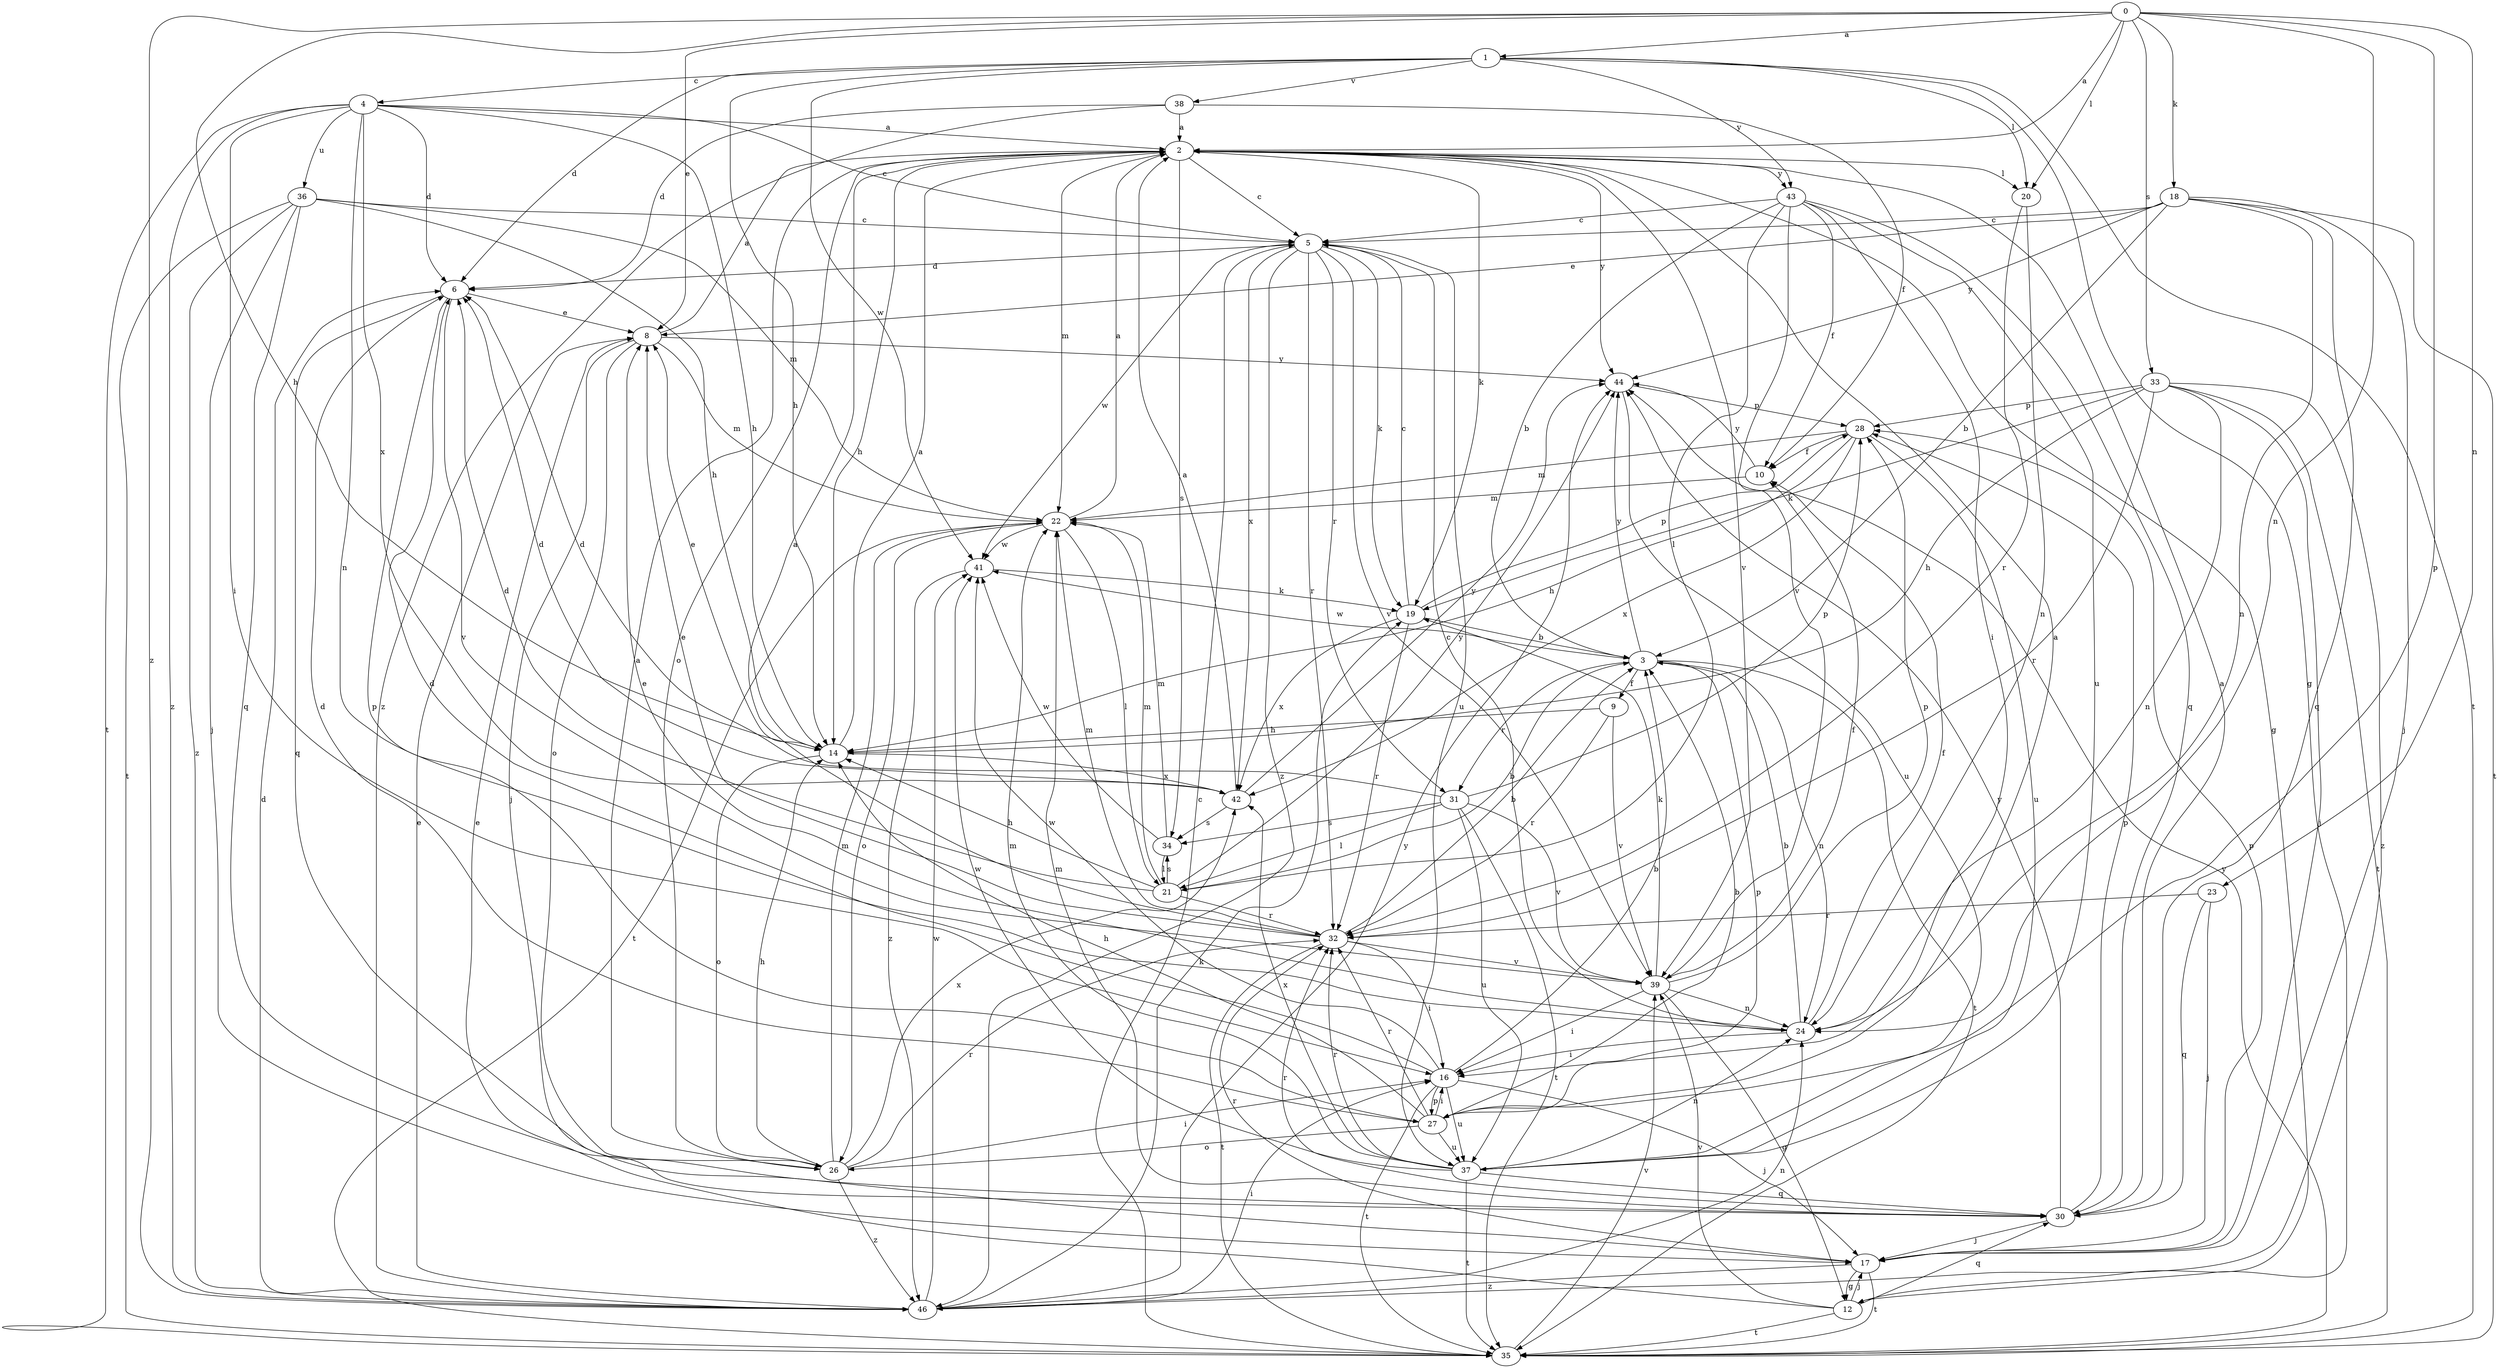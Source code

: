 strict digraph  {
0;
1;
2;
3;
4;
5;
6;
8;
9;
10;
12;
14;
16;
17;
18;
19;
20;
21;
22;
23;
24;
26;
27;
28;
30;
31;
32;
33;
34;
35;
36;
37;
38;
39;
41;
42;
43;
44;
46;
0 -> 1  [label=a];
0 -> 2  [label=a];
0 -> 8  [label=e];
0 -> 14  [label=h];
0 -> 18  [label=k];
0 -> 20  [label=l];
0 -> 23  [label=n];
0 -> 24  [label=n];
0 -> 27  [label=p];
0 -> 33  [label=s];
0 -> 46  [label=z];
1 -> 4  [label=c];
1 -> 6  [label=d];
1 -> 12  [label=g];
1 -> 14  [label=h];
1 -> 20  [label=l];
1 -> 35  [label=t];
1 -> 38  [label=v];
1 -> 41  [label=w];
1 -> 43  [label=y];
2 -> 5  [label=c];
2 -> 12  [label=g];
2 -> 14  [label=h];
2 -> 19  [label=k];
2 -> 20  [label=l];
2 -> 22  [label=m];
2 -> 26  [label=o];
2 -> 34  [label=s];
2 -> 39  [label=v];
2 -> 43  [label=y];
2 -> 44  [label=y];
3 -> 9  [label=f];
3 -> 24  [label=n];
3 -> 27  [label=p];
3 -> 31  [label=r];
3 -> 35  [label=t];
3 -> 41  [label=w];
3 -> 44  [label=y];
4 -> 2  [label=a];
4 -> 5  [label=c];
4 -> 6  [label=d];
4 -> 14  [label=h];
4 -> 16  [label=i];
4 -> 24  [label=n];
4 -> 35  [label=t];
4 -> 36  [label=u];
4 -> 42  [label=x];
4 -> 46  [label=z];
5 -> 6  [label=d];
5 -> 19  [label=k];
5 -> 31  [label=r];
5 -> 32  [label=r];
5 -> 37  [label=u];
5 -> 39  [label=v];
5 -> 41  [label=w];
5 -> 42  [label=x];
5 -> 46  [label=z];
6 -> 8  [label=e];
6 -> 27  [label=p];
6 -> 30  [label=q];
6 -> 39  [label=v];
8 -> 2  [label=a];
8 -> 17  [label=j];
8 -> 22  [label=m];
8 -> 26  [label=o];
8 -> 44  [label=y];
9 -> 14  [label=h];
9 -> 32  [label=r];
9 -> 39  [label=v];
10 -> 22  [label=m];
10 -> 44  [label=y];
12 -> 8  [label=e];
12 -> 17  [label=j];
12 -> 30  [label=q];
12 -> 35  [label=t];
12 -> 39  [label=v];
14 -> 2  [label=a];
14 -> 8  [label=e];
14 -> 26  [label=o];
14 -> 42  [label=x];
16 -> 3  [label=b];
16 -> 6  [label=d];
16 -> 17  [label=j];
16 -> 27  [label=p];
16 -> 35  [label=t];
16 -> 37  [label=u];
16 -> 41  [label=w];
17 -> 12  [label=g];
17 -> 28  [label=p];
17 -> 32  [label=r];
17 -> 35  [label=t];
17 -> 46  [label=z];
18 -> 3  [label=b];
18 -> 5  [label=c];
18 -> 8  [label=e];
18 -> 17  [label=j];
18 -> 24  [label=n];
18 -> 30  [label=q];
18 -> 35  [label=t];
18 -> 44  [label=y];
19 -> 3  [label=b];
19 -> 5  [label=c];
19 -> 28  [label=p];
19 -> 32  [label=r];
19 -> 42  [label=x];
20 -> 24  [label=n];
20 -> 32  [label=r];
21 -> 3  [label=b];
21 -> 6  [label=d];
21 -> 14  [label=h];
21 -> 22  [label=m];
21 -> 32  [label=r];
21 -> 34  [label=s];
21 -> 44  [label=y];
22 -> 2  [label=a];
22 -> 21  [label=l];
22 -> 26  [label=o];
22 -> 35  [label=t];
22 -> 41  [label=w];
23 -> 17  [label=j];
23 -> 30  [label=q];
23 -> 32  [label=r];
24 -> 3  [label=b];
24 -> 5  [label=c];
24 -> 8  [label=e];
24 -> 10  [label=f];
24 -> 16  [label=i];
26 -> 2  [label=a];
26 -> 14  [label=h];
26 -> 16  [label=i];
26 -> 22  [label=m];
26 -> 32  [label=r];
26 -> 42  [label=x];
26 -> 46  [label=z];
27 -> 2  [label=a];
27 -> 3  [label=b];
27 -> 6  [label=d];
27 -> 14  [label=h];
27 -> 16  [label=i];
27 -> 26  [label=o];
27 -> 32  [label=r];
27 -> 37  [label=u];
28 -> 10  [label=f];
28 -> 14  [label=h];
28 -> 22  [label=m];
28 -> 37  [label=u];
28 -> 42  [label=x];
30 -> 2  [label=a];
30 -> 17  [label=j];
30 -> 22  [label=m];
30 -> 28  [label=p];
30 -> 32  [label=r];
30 -> 44  [label=y];
31 -> 6  [label=d];
31 -> 21  [label=l];
31 -> 28  [label=p];
31 -> 34  [label=s];
31 -> 35  [label=t];
31 -> 37  [label=u];
31 -> 39  [label=v];
32 -> 2  [label=a];
32 -> 3  [label=b];
32 -> 8  [label=e];
32 -> 16  [label=i];
32 -> 22  [label=m];
32 -> 35  [label=t];
32 -> 39  [label=v];
33 -> 14  [label=h];
33 -> 17  [label=j];
33 -> 19  [label=k];
33 -> 24  [label=n];
33 -> 28  [label=p];
33 -> 32  [label=r];
33 -> 35  [label=t];
33 -> 46  [label=z];
34 -> 21  [label=l];
34 -> 22  [label=m];
34 -> 41  [label=w];
35 -> 5  [label=c];
35 -> 39  [label=v];
35 -> 44  [label=y];
36 -> 5  [label=c];
36 -> 14  [label=h];
36 -> 17  [label=j];
36 -> 22  [label=m];
36 -> 30  [label=q];
36 -> 35  [label=t];
36 -> 46  [label=z];
37 -> 22  [label=m];
37 -> 24  [label=n];
37 -> 30  [label=q];
37 -> 32  [label=r];
37 -> 35  [label=t];
37 -> 41  [label=w];
37 -> 42  [label=x];
38 -> 2  [label=a];
38 -> 6  [label=d];
38 -> 10  [label=f];
38 -> 46  [label=z];
39 -> 10  [label=f];
39 -> 12  [label=g];
39 -> 16  [label=i];
39 -> 19  [label=k];
39 -> 24  [label=n];
39 -> 28  [label=p];
41 -> 19  [label=k];
41 -> 46  [label=z];
42 -> 2  [label=a];
42 -> 6  [label=d];
42 -> 34  [label=s];
42 -> 44  [label=y];
43 -> 3  [label=b];
43 -> 5  [label=c];
43 -> 10  [label=f];
43 -> 16  [label=i];
43 -> 21  [label=l];
43 -> 30  [label=q];
43 -> 37  [label=u];
43 -> 39  [label=v];
44 -> 28  [label=p];
44 -> 37  [label=u];
46 -> 6  [label=d];
46 -> 8  [label=e];
46 -> 16  [label=i];
46 -> 19  [label=k];
46 -> 24  [label=n];
46 -> 41  [label=w];
46 -> 44  [label=y];
}
